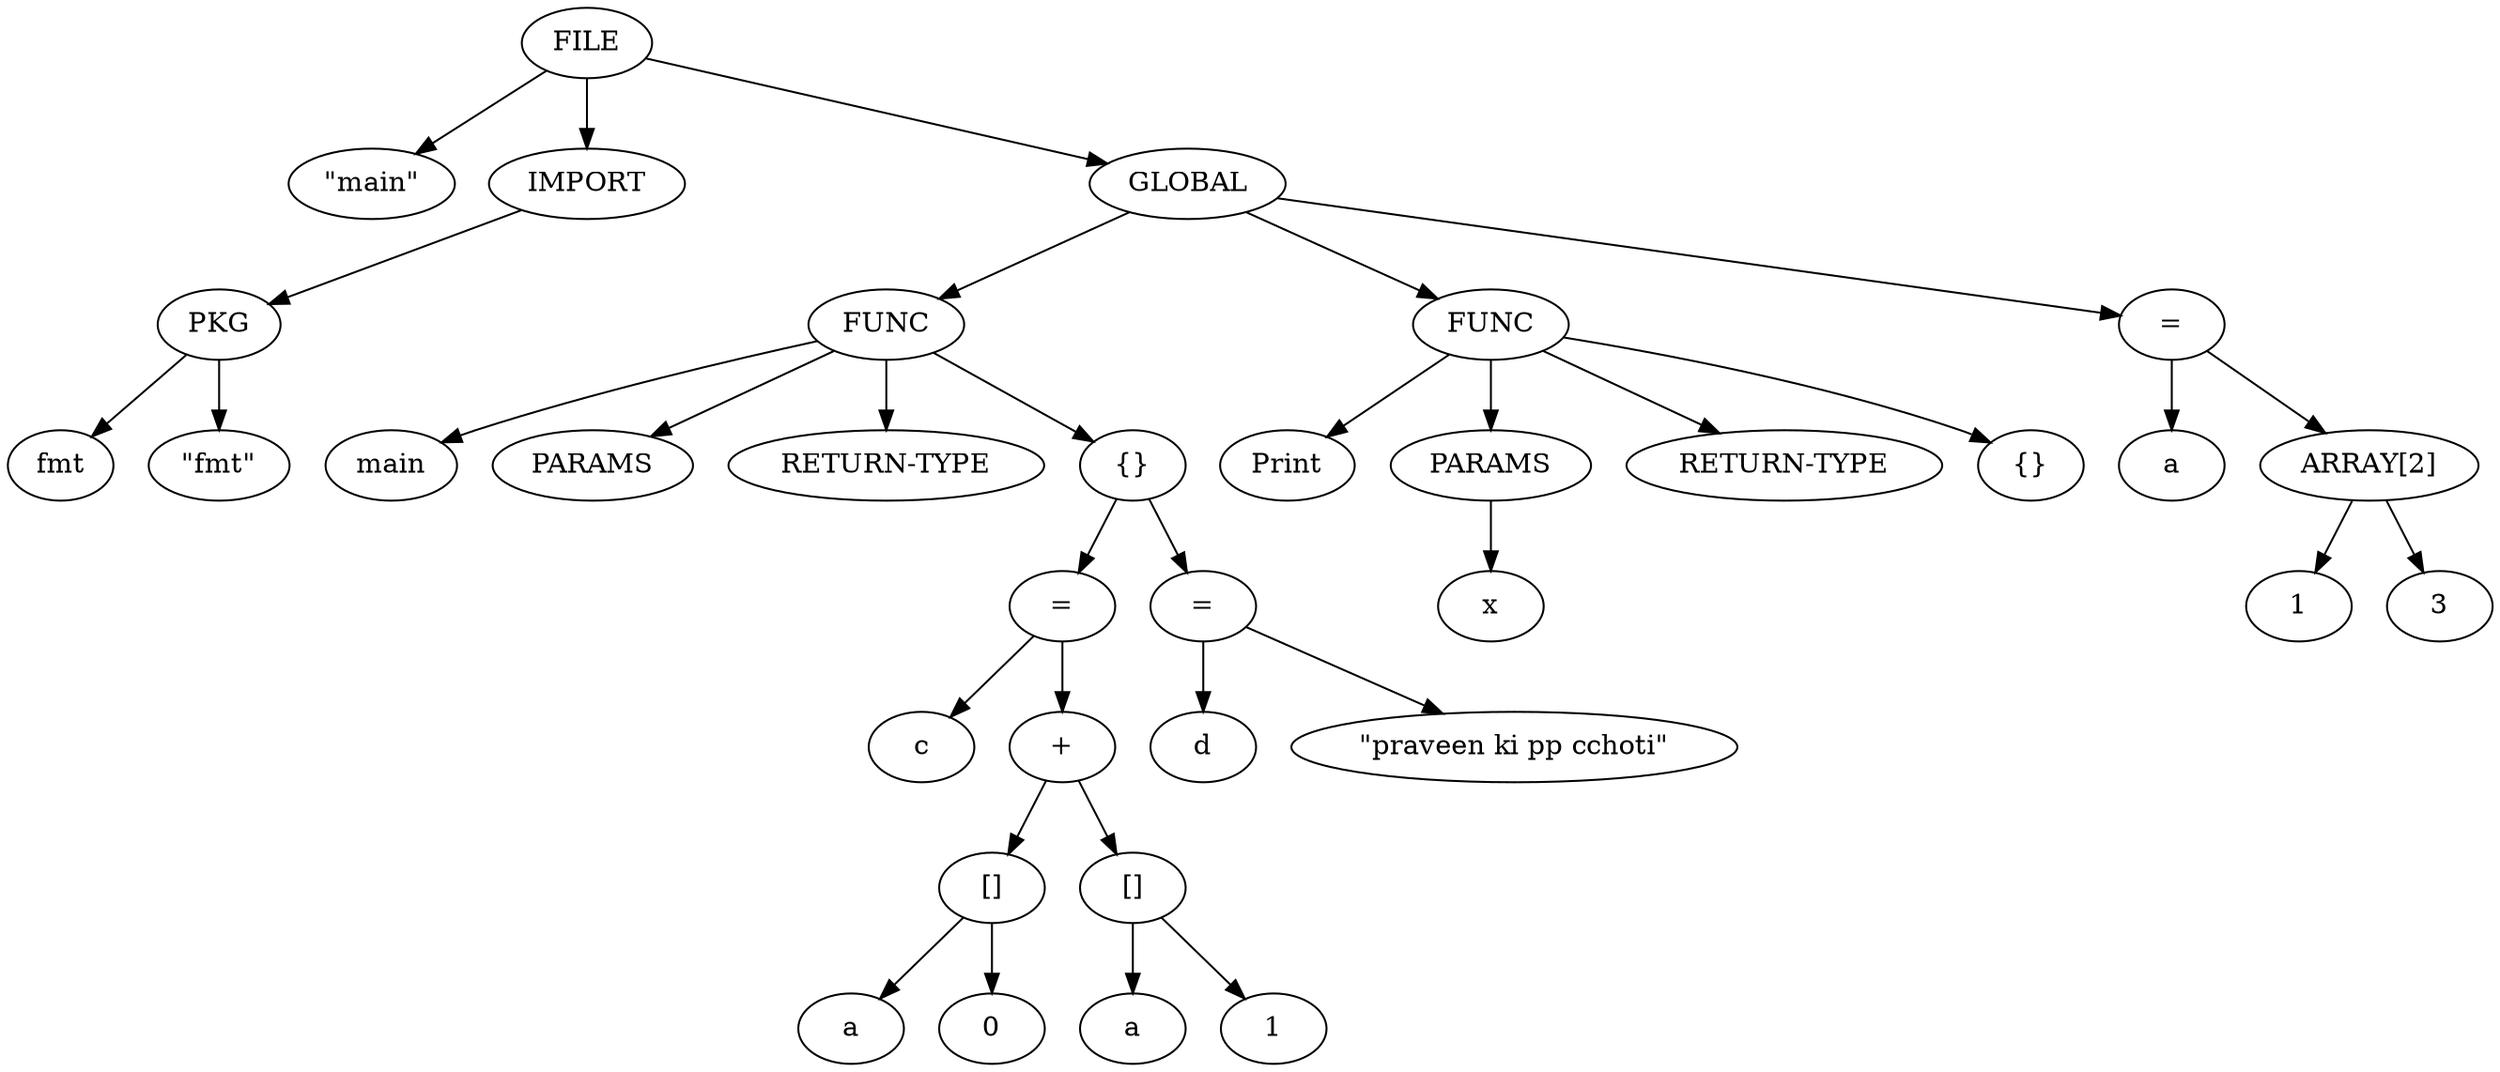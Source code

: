 digraph G {
	0 -> 1;
	0 -> 2;
	2 -> 3;
	3 -> 4;
	3 -> 5;
	0 -> 6;
	6 -> 7;
	7 -> 8;
	7 -> 9;
	7 -> 10;
	7 -> 11;
	11 -> 12;
	12 -> 13;
	12 -> 14;
	14 -> 15;
	15 -> 16;
	15 -> 17;
	14 -> 18;
	18 -> 19;
	18 -> 20;
	11 -> 21;
	21 -> 22;
	21 -> 23;
	6 -> 24;
	24 -> 25;
	24 -> 26;
	26 -> 27;
	24 -> 28;
	24 -> 29;
	6 -> 30;
	30 -> 31;
	30 -> 32;
	32 -> 33;
	32 -> 34;
	0 [label=FILE];	1 [label="\"main\""];	2 [label="IMPORT"];	3 [label="PKG"];	4 [label="fmt"];	5 [label="\"fmt\""];	6 [label="GLOBAL"];	7 [label="FUNC"];	8 [label="main"];	9 [label="PARAMS"];	10 [label="RETURN-TYPE"];	11 [label="{}"];	12 [label="="];	13 [label="c"];	14 [label="+"];	15 [label="[]"];	16 [label="a"];	17 [label="0"];	18 [label="[]"];	19 [label="a"];	20 [label="1"];	21 [label="="];	22 [label="d"];	23 [label="\"praveen ki pp cchoti\""];	24 [label="FUNC"];	25 [label="Print"];	26 [label="PARAMS"];	27 [label="x"];	28 [label="RETURN-TYPE"];	29 [label="{}"];	30 [label="="];	31 [label="a"];	32 [label="ARRAY[2]"];	33 [label="1"];	34 [label="3"];
}